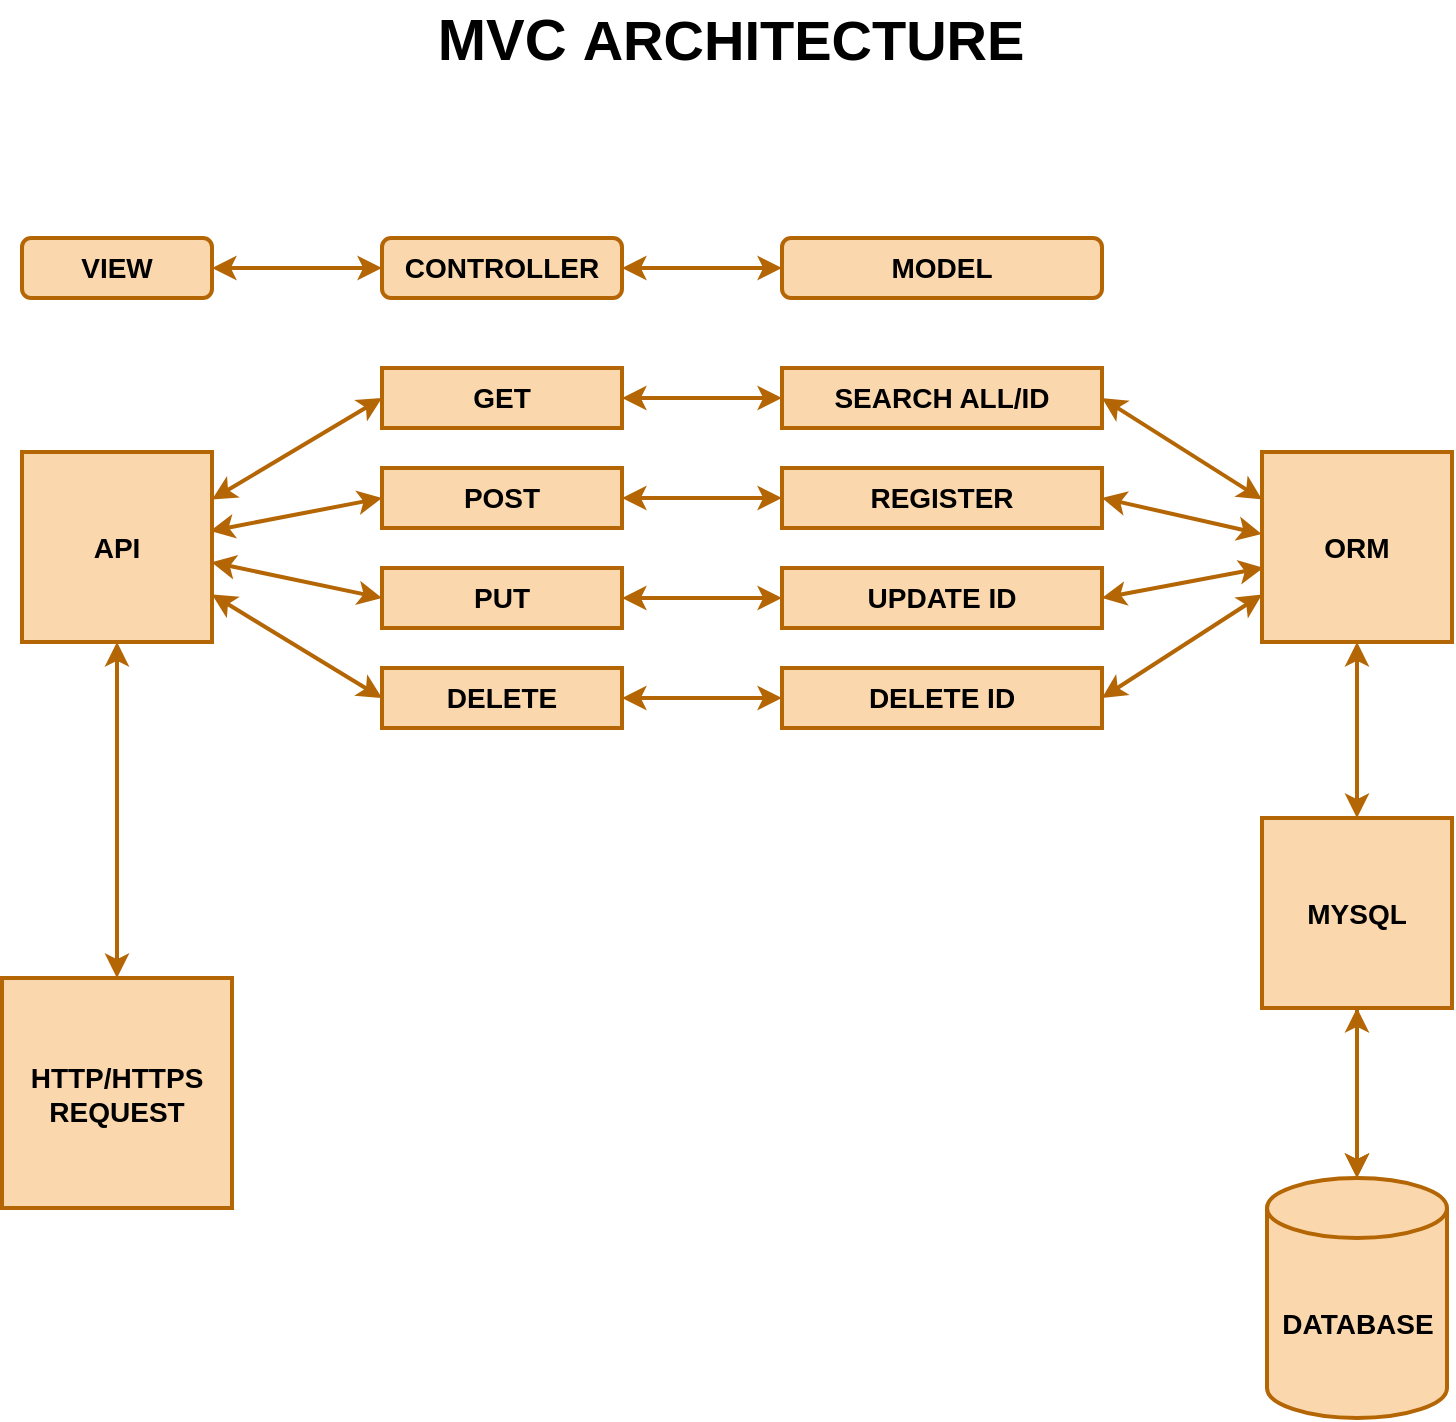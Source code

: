 <mxfile>
    <diagram id="pokxu0jWR_smdaCql7I5" name="MVC">
        <mxGraphModel dx="588" dy="458" grid="0" gridSize="10" guides="1" tooltips="1" connect="1" arrows="1" fold="1" page="1" pageScale="1" pageWidth="827" pageHeight="1169" background="#ffffff" math="0" shadow="0">
            <root>
                <mxCell id="0"/>
                <mxCell id="1" parent="0"/>
                <mxCell id="8" value="GET" style="whiteSpace=wrap;html=1;labelBorderColor=none;fillColor=#fad7ac;strokeColor=#b46504;fontStyle=1;shadow=0;sketch=0;strokeWidth=2;fontColor=#000000;" parent="1" vertex="1">
                    <mxGeometry x="241" y="265" width="120" height="30" as="geometry"/>
                </mxCell>
                <mxCell id="11" value="POST" style="whiteSpace=wrap;html=1;fontSize=14;fillColor=#fad7ac;strokeColor=#b46504;fontStyle=1;shadow=0;sketch=0;strokeWidth=2;fontColor=#000000;" parent="1" vertex="1">
                    <mxGeometry x="241" y="315" width="120" height="30" as="geometry"/>
                </mxCell>
                <mxCell id="12" value="PUT" style="whiteSpace=wrap;html=1;fontSize=14;fillColor=#fad7ac;strokeColor=#b46504;fontStyle=1;shadow=0;sketch=0;strokeWidth=2;fontColor=#000000;" parent="1" vertex="1">
                    <mxGeometry x="241" y="365" width="120" height="30" as="geometry"/>
                </mxCell>
                <mxCell id="13" value="DELETE" style="whiteSpace=wrap;html=1;fontSize=14;fillColor=#fad7ac;strokeColor=#b46504;fontStyle=1;shadow=0;sketch=0;strokeWidth=2;fontColor=#000000;" parent="1" vertex="1">
                    <mxGeometry x="241" y="415" width="120" height="30" as="geometry"/>
                </mxCell>
                <mxCell id="18" value="API" style="whiteSpace=wrap;html=1;aspect=fixed;fillColor=#fad7ac;strokeColor=#b46504;fontStyle=1;shadow=0;sketch=0;strokeWidth=2;fontColor=#000000;" parent="1" vertex="1">
                    <mxGeometry x="61" y="307" width="95" height="95" as="geometry"/>
                </mxCell>
                <mxCell id="19" value="" style="endArrow=classic;startArrow=classic;html=1;exitX=1;exitY=0.25;exitDx=0;exitDy=0;entryX=0;entryY=0.5;entryDx=0;entryDy=0;fillColor=#fad7ac;strokeColor=#b46504;fontColor=#000000;fontStyle=1;shadow=0;sketch=0;strokeWidth=2;" parent="1" source="18" target="8" edge="1">
                    <mxGeometry width="50" height="50" relative="1" as="geometry">
                        <mxPoint x="451" y="350" as="sourcePoint"/>
                        <mxPoint x="501" y="300" as="targetPoint"/>
                    </mxGeometry>
                </mxCell>
                <mxCell id="20" value="" style="endArrow=classic;startArrow=classic;html=1;entryX=0;entryY=0.5;entryDx=0;entryDy=0;exitX=0.991;exitY=0.416;exitDx=0;exitDy=0;exitPerimeter=0;fillColor=#fad7ac;strokeColor=#b46504;fontColor=#000000;fontStyle=1;shadow=0;sketch=0;strokeWidth=2;" parent="1" source="18" target="11" edge="1">
                    <mxGeometry width="50" height="50" relative="1" as="geometry">
                        <mxPoint x="171" y="340" as="sourcePoint"/>
                        <mxPoint x="251" y="290" as="targetPoint"/>
                    </mxGeometry>
                </mxCell>
                <mxCell id="21" value="" style="endArrow=classic;startArrow=classic;html=1;entryX=0;entryY=0.5;entryDx=0;entryDy=0;exitX=0.997;exitY=0.58;exitDx=0;exitDy=0;exitPerimeter=0;fillColor=#fad7ac;strokeColor=#b46504;fontColor=#000000;fontStyle=1;shadow=0;sketch=0;strokeWidth=2;" parent="1" source="18" target="12" edge="1">
                    <mxGeometry width="50" height="50" relative="1" as="geometry">
                        <mxPoint x="171" y="370" as="sourcePoint"/>
                        <mxPoint x="251" y="340" as="targetPoint"/>
                    </mxGeometry>
                </mxCell>
                <mxCell id="22" value="" style="endArrow=classic;startArrow=classic;html=1;entryX=0;entryY=0.5;entryDx=0;entryDy=0;exitX=1;exitY=0.75;exitDx=0;exitDy=0;fillColor=#fad7ac;strokeColor=#b46504;fontColor=#000000;fontStyle=1;shadow=0;sketch=0;strokeWidth=2;" parent="1" source="18" target="13" edge="1">
                    <mxGeometry width="50" height="50" relative="1" as="geometry">
                        <mxPoint x="166" y="373.642" as="sourcePoint"/>
                        <mxPoint x="251" y="390" as="targetPoint"/>
                    </mxGeometry>
                </mxCell>
                <mxCell id="27" value="SEARCH ALL/ID" style="whiteSpace=wrap;html=1;fontSize=14;fillColor=#fad7ac;strokeColor=#b46504;fontStyle=1;shadow=0;sketch=0;strokeWidth=2;fontColor=#000000;" parent="1" vertex="1">
                    <mxGeometry x="441" y="265" width="160" height="30" as="geometry"/>
                </mxCell>
                <mxCell id="28" value="REGISTER" style="whiteSpace=wrap;html=1;fontSize=14;fillColor=#fad7ac;strokeColor=#b46504;fontStyle=1;shadow=0;sketch=0;strokeWidth=2;fontColor=#000000;" parent="1" vertex="1">
                    <mxGeometry x="441" y="315" width="160" height="30" as="geometry"/>
                </mxCell>
                <mxCell id="29" value="UPDATE ID" style="whiteSpace=wrap;html=1;fontSize=14;fillColor=#fad7ac;strokeColor=#b46504;fontStyle=1;shadow=0;sketch=0;strokeWidth=2;fontColor=#000000;" parent="1" vertex="1">
                    <mxGeometry x="441" y="365" width="160" height="30" as="geometry"/>
                </mxCell>
                <mxCell id="30" value="DELETE ID" style="whiteSpace=wrap;html=1;fontSize=14;fillColor=#fad7ac;strokeColor=#b46504;fontStyle=1;shadow=0;sketch=0;strokeWidth=2;fontColor=#000000;" parent="1" vertex="1">
                    <mxGeometry x="441" y="415" width="160" height="30" as="geometry"/>
                </mxCell>
                <mxCell id="31" value="" style="endArrow=classic;startArrow=classic;html=1;exitX=1;exitY=0.5;exitDx=0;exitDy=0;entryX=0;entryY=0.5;entryDx=0;entryDy=0;fillColor=#fad7ac;strokeColor=#b46504;fontColor=#000000;fontStyle=1;shadow=0;sketch=0;strokeWidth=2;" parent="1" source="8" target="27" edge="1">
                    <mxGeometry width="50" height="50" relative="1" as="geometry">
                        <mxPoint x="381" y="290" as="sourcePoint"/>
                        <mxPoint x="431" y="240" as="targetPoint"/>
                    </mxGeometry>
                </mxCell>
                <mxCell id="32" value="" style="endArrow=classic;startArrow=classic;html=1;entryX=0;entryY=0.5;entryDx=0;entryDy=0;exitX=1;exitY=0.5;exitDx=0;exitDy=0;fillColor=#fad7ac;strokeColor=#b46504;fontColor=#000000;fontStyle=1;shadow=0;sketch=0;strokeWidth=2;" parent="1" source="11" target="28" edge="1">
                    <mxGeometry width="50" height="50" relative="1" as="geometry">
                        <mxPoint x="381" y="330" as="sourcePoint"/>
                        <mxPoint x="421" y="329" as="targetPoint"/>
                    </mxGeometry>
                </mxCell>
                <mxCell id="34" value="" style="endArrow=classic;startArrow=classic;html=1;entryX=0;entryY=0.5;entryDx=0;entryDy=0;exitX=1;exitY=0.5;exitDx=0;exitDy=0;fillColor=#fad7ac;strokeColor=#b46504;fontColor=#000000;fontStyle=1;shadow=0;sketch=0;strokeWidth=2;" parent="1" source="12" target="29" edge="1">
                    <mxGeometry width="50" height="50" relative="1" as="geometry">
                        <mxPoint x="381" y="390" as="sourcePoint"/>
                        <mxPoint x="421" y="379" as="targetPoint"/>
                    </mxGeometry>
                </mxCell>
                <mxCell id="35" value="" style="endArrow=classic;startArrow=classic;html=1;exitX=1;exitY=0.5;exitDx=0;exitDy=0;entryX=0;entryY=0.5;entryDx=0;entryDy=0;fillColor=#fad7ac;strokeColor=#b46504;fontColor=#000000;fontStyle=1;shadow=0;sketch=0;strokeWidth=2;" parent="1" source="13" target="30" edge="1">
                    <mxGeometry width="50" height="50" relative="1" as="geometry">
                        <mxPoint x="371" y="450.38" as="sourcePoint"/>
                        <mxPoint x="431" y="450" as="targetPoint"/>
                    </mxGeometry>
                </mxCell>
                <mxCell id="43" value="ORM" style="whiteSpace=wrap;html=1;aspect=fixed;fontSize=14;fontStyle=1;fillColor=#fad7ac;strokeColor=#b46504;shadow=0;sketch=0;strokeWidth=2;fontColor=#000000;" parent="1" vertex="1">
                    <mxGeometry x="681" y="307" width="95" height="95" as="geometry"/>
                </mxCell>
                <mxCell id="44" value="" style="endArrow=classic;startArrow=classic;html=1;exitX=1;exitY=0.5;exitDx=0;exitDy=0;entryX=0;entryY=0.25;entryDx=0;entryDy=0;fillColor=#fad7ac;strokeColor=#b46504;fontColor=#000000;fontStyle=1;shadow=0;sketch=0;strokeWidth=2;" parent="1" source="27" target="43" edge="1">
                    <mxGeometry width="50" height="50" relative="1" as="geometry">
                        <mxPoint x="661" y="400" as="sourcePoint"/>
                        <mxPoint x="711" y="350" as="targetPoint"/>
                    </mxGeometry>
                </mxCell>
                <mxCell id="45" value="" style="endArrow=classic;startArrow=classic;html=1;exitX=1;exitY=0.5;exitDx=0;exitDy=0;entryX=0;entryY=0.75;entryDx=0;entryDy=0;fillColor=#fad7ac;strokeColor=#b46504;fontColor=#000000;fontStyle=1;shadow=0;sketch=0;strokeWidth=2;" parent="1" source="30" target="43" edge="1">
                    <mxGeometry width="50" height="50" relative="1" as="geometry">
                        <mxPoint x="661" y="400" as="sourcePoint"/>
                        <mxPoint x="711" y="350" as="targetPoint"/>
                    </mxGeometry>
                </mxCell>
                <mxCell id="46" value="" style="endArrow=classic;startArrow=classic;html=1;exitX=1;exitY=0.5;exitDx=0;exitDy=0;entryX=0.007;entryY=0.609;entryDx=0;entryDy=0;entryPerimeter=0;fillColor=#fad7ac;strokeColor=#b46504;fontColor=#000000;fontStyle=1;shadow=0;sketch=0;strokeWidth=2;" parent="1" source="29" target="43" edge="1">
                    <mxGeometry width="50" height="50" relative="1" as="geometry">
                        <mxPoint x="661" y="400" as="sourcePoint"/>
                        <mxPoint x="711" y="350" as="targetPoint"/>
                    </mxGeometry>
                </mxCell>
                <mxCell id="47" value="" style="endArrow=classic;startArrow=classic;html=1;exitX=1;exitY=0.5;exitDx=0;exitDy=0;entryX=-0.002;entryY=0.432;entryDx=0;entryDy=0;entryPerimeter=0;fillColor=#fad7ac;strokeColor=#b46504;fontColor=#000000;fontStyle=1;shadow=0;sketch=0;strokeWidth=2;" parent="1" source="28" target="43" edge="1">
                    <mxGeometry width="50" height="50" relative="1" as="geometry">
                        <mxPoint x="661" y="400" as="sourcePoint"/>
                        <mxPoint x="681" y="350" as="targetPoint"/>
                    </mxGeometry>
                </mxCell>
                <mxCell id="48" value="" style="endArrow=classic;startArrow=classic;html=1;exitX=0.5;exitY=1;exitDx=0;exitDy=0;entryX=0.5;entryY=0;entryDx=0;entryDy=0;fillColor=#fad7ac;strokeColor=#b46504;fontColor=#000000;fontStyle=1;shadow=0;sketch=0;strokeWidth=2;" parent="1" source="43" target="49" edge="1">
                    <mxGeometry width="50" height="50" relative="1" as="geometry">
                        <mxPoint x="661" y="380" as="sourcePoint"/>
                        <mxPoint x="729" y="480" as="targetPoint"/>
                    </mxGeometry>
                </mxCell>
                <mxCell id="53" value="" style="edgeStyle=none;html=1;fillColor=#fad7ac;strokeColor=#b46504;fontColor=#000000;fontStyle=1;shadow=0;sketch=0;strokeWidth=2;" parent="1" source="49" target="50" edge="1">
                    <mxGeometry relative="1" as="geometry"/>
                </mxCell>
                <mxCell id="49" value="MYSQL" style="whiteSpace=wrap;html=1;aspect=fixed;fontSize=14;fontStyle=1;fillColor=#fad7ac;strokeColor=#b46504;shadow=0;sketch=0;strokeWidth=2;fontColor=#000000;" parent="1" vertex="1">
                    <mxGeometry x="681" y="490" width="95" height="95" as="geometry"/>
                </mxCell>
                <mxCell id="50" value="DATABASE" style="shape=cylinder3;whiteSpace=wrap;html=1;boundedLbl=1;backgroundOutline=1;size=15;fontSize=14;fontStyle=1;fillColor=#fad7ac;strokeColor=#b46504;shadow=0;sketch=0;strokeWidth=2;fontColor=#000000;" parent="1" vertex="1">
                    <mxGeometry x="683.5" y="670" width="90" height="120" as="geometry"/>
                </mxCell>
                <mxCell id="52" value="" style="endArrow=classic;startArrow=classic;html=1;entryX=0.5;entryY=0;entryDx=0;entryDy=0;entryPerimeter=0;exitX=0.5;exitY=1;exitDx=0;exitDy=0;fillColor=#fad7ac;strokeColor=#b46504;fontColor=#000000;fontStyle=1;shadow=0;sketch=0;strokeWidth=2;" parent="1" source="49" target="50" edge="1">
                    <mxGeometry width="50" height="50" relative="1" as="geometry">
                        <mxPoint x="729" y="600" as="sourcePoint"/>
                        <mxPoint x="728" y="660" as="targetPoint"/>
                    </mxGeometry>
                </mxCell>
                <mxCell id="66" value="API" style="whiteSpace=wrap;html=1;aspect=fixed;fontSize=14;fontStyle=1;fillColor=#fad7ac;strokeColor=#b46504;shadow=0;sketch=0;strokeWidth=2;fontColor=#000000;" parent="1" vertex="1">
                    <mxGeometry x="61" y="307" width="95" height="95" as="geometry"/>
                </mxCell>
                <mxCell id="67" value="GET" style="whiteSpace=wrap;html=1;labelBorderColor=none;fontSize=14;fillColor=#fad7ac;strokeColor=#b46504;fontStyle=1;shadow=0;sketch=0;strokeWidth=2;fontColor=#000000;" parent="1" vertex="1">
                    <mxGeometry x="241" y="265" width="120" height="30" as="geometry"/>
                </mxCell>
                <mxCell id="70" value="VIEW" style="rounded=1;whiteSpace=wrap;html=1;labelBackgroundColor=none;labelBorderColor=none;fontSize=14;fillColor=#fad7ac;strokeColor=#b46504;fontStyle=1;shadow=0;sketch=0;strokeWidth=2;fontColor=#000000;" parent="1" vertex="1">
                    <mxGeometry x="61" y="200" width="95" height="30" as="geometry"/>
                </mxCell>
                <mxCell id="71" value="CONTROLLER" style="rounded=1;whiteSpace=wrap;html=1;labelBackgroundColor=none;labelBorderColor=none;fontSize=14;fillColor=#fad7ac;strokeColor=#b46504;fontStyle=1;shadow=0;sketch=0;strokeWidth=2;fontColor=#000000;" parent="1" vertex="1">
                    <mxGeometry x="241" y="200" width="120" height="30" as="geometry"/>
                </mxCell>
                <mxCell id="72" value="MODEL" style="rounded=1;whiteSpace=wrap;html=1;labelBackgroundColor=none;labelBorderColor=none;fontSize=14;fillColor=#fad7ac;strokeColor=#b46504;fontStyle=1;shadow=0;sketch=0;strokeWidth=2;fontColor=#000000;" parent="1" vertex="1">
                    <mxGeometry x="441" y="200" width="160" height="30" as="geometry"/>
                </mxCell>
                <mxCell id="73" value="" style="endArrow=classic;startArrow=classic;html=1;fontSize=14;fontColor=#000000;entryX=0;entryY=0.5;entryDx=0;entryDy=0;exitX=1;exitY=0.5;exitDx=0;exitDy=0;fillColor=#fad7ac;strokeColor=#b46504;fontStyle=1;shadow=0;sketch=0;strokeWidth=2;" parent="1" source="70" target="71" edge="1">
                    <mxGeometry width="50" height="50" relative="1" as="geometry">
                        <mxPoint x="181" y="220" as="sourcePoint"/>
                        <mxPoint x="206" y="170" as="targetPoint"/>
                    </mxGeometry>
                </mxCell>
                <mxCell id="76" value="" style="endArrow=classic;startArrow=classic;html=1;fontSize=14;fontColor=#000000;entryX=0;entryY=0.5;entryDx=0;entryDy=0;exitX=1;exitY=0.5;exitDx=0;exitDy=0;fillColor=#fad7ac;strokeColor=#b46504;fontStyle=1;shadow=0;sketch=0;strokeWidth=2;" parent="1" source="71" target="72" edge="1">
                    <mxGeometry width="50" height="50" relative="1" as="geometry">
                        <mxPoint x="356" y="180" as="sourcePoint"/>
                        <mxPoint x="441" y="180" as="targetPoint"/>
                    </mxGeometry>
                </mxCell>
                <mxCell id="77" value="HTTP/HTTPS&lt;br&gt;REQUEST" style="whiteSpace=wrap;html=1;aspect=fixed;fontSize=14;fontStyle=1;glass=0;rounded=0;shadow=0;sketch=0;fillColor=#fad7ac;strokeColor=#b46504;strokeWidth=2;fontColor=#000000;" parent="1" vertex="1">
                    <mxGeometry x="51" y="570" width="115" height="115" as="geometry"/>
                </mxCell>
                <mxCell id="78" value="" style="endArrow=classic;startArrow=classic;html=1;fontSize=14;fontColor=#000000;exitX=0.5;exitY=0;exitDx=0;exitDy=0;entryX=0.5;entryY=1;entryDx=0;entryDy=0;fillColor=#fad7ac;strokeColor=#b46504;fontStyle=1;shadow=0;sketch=0;strokeWidth=2;" parent="1" source="77" target="66" edge="1">
                    <mxGeometry width="50" height="50" relative="1" as="geometry">
                        <mxPoint x="91" y="520" as="sourcePoint"/>
                        <mxPoint x="141" y="470" as="targetPoint"/>
                    </mxGeometry>
                </mxCell>
                <mxCell id="79" value="MVC&amp;nbsp;&lt;span style=&quot;font-family: inherit; font-size: 28px; text-align: left;&quot;&gt;ARCHITECTURE&lt;/span&gt;" style="text;html=1;align=center;verticalAlign=middle;resizable=0;points=[];autosize=1;fontSize=29;fontStyle=1;shadow=0;sketch=0;fillColor=none;strokeWidth=2;fontColor=#000000;labelBackgroundColor=none;" parent="1" vertex="1">
                    <mxGeometry x="263" y="81" width="303" height="40" as="geometry"/>
                </mxCell>
            </root>
        </mxGraphModel>
    </diagram>
    <diagram id="XvkulzWEni_uIZeilYMJ" name="API">
        <mxGraphModel dx="909" dy="604" grid="1" gridSize="10" guides="1" tooltips="1" connect="1" arrows="1" fold="1" page="1" pageScale="1" pageWidth="827" pageHeight="1169" background="#ffffff" math="0" shadow="0">
            <root>
                <mxCell id="QiYFh1cCA7qM9-oHBsOp-0"/>
                <mxCell id="QiYFh1cCA7qM9-oHBsOp-1" parent="QiYFh1cCA7qM9-oHBsOp-0"/>
                <mxCell id="te17GGw_Y70cWQSBXi0h-0" value="API" style="whiteSpace=wrap;html=1;aspect=fixed;fontSize=14;fontStyle=1;fillColor=#fad7ac;strokeColor=#b46504;shadow=0;sketch=0;strokeWidth=2;fontColor=#000000;" vertex="1" parent="QiYFh1cCA7qM9-oHBsOp-1">
                    <mxGeometry x="23" y="537.5" width="95" height="95" as="geometry"/>
                </mxCell>
                <mxCell id="1YU1PfP42-Fur1H9TSOj-0" value="/Clientes" style="whiteSpace=wrap;html=1;aspect=fixed;fontSize=14;fontStyle=1;fillColor=#fad7ac;strokeColor=#b46504;shadow=0;sketch=0;strokeWidth=2;fontColor=#000000;" vertex="1" parent="QiYFh1cCA7qM9-oHBsOp-1">
                    <mxGeometry x="163" y="707.5" width="85" height="85" as="geometry"/>
                </mxCell>
                <mxCell id="1YU1PfP42-Fur1H9TSOj-1" value="/Produtos" style="whiteSpace=wrap;html=1;aspect=fixed;fontSize=14;fontStyle=1;fillColor=#fad7ac;strokeColor=#b46504;shadow=0;sketch=0;strokeWidth=2;fontColor=#000000;" vertex="1" parent="QiYFh1cCA7qM9-oHBsOp-1">
                    <mxGeometry x="163" y="377.5" width="85" height="85" as="geometry"/>
                </mxCell>
                <mxCell id="1YU1PfP42-Fur1H9TSOj-4" value="" style="curved=1;endArrow=classic;html=1;fontColor=#000000;strokeColor=#B46504;exitX=0.5;exitY=1;exitDx=0;exitDy=0;entryX=0;entryY=0.5;entryDx=0;entryDy=0;strokeWidth=2;" edge="1" parent="QiYFh1cCA7qM9-oHBsOp-1" source="te17GGw_Y70cWQSBXi0h-0" target="1YU1PfP42-Fur1H9TSOj-0">
                    <mxGeometry width="50" height="50" relative="1" as="geometry">
                        <mxPoint x="443" y="667.5" as="sourcePoint"/>
                        <mxPoint x="493" y="617.5" as="targetPoint"/>
                        <Array as="points">
                            <mxPoint x="71" y="677.5"/>
                            <mxPoint x="103" y="737.5"/>
                        </Array>
                    </mxGeometry>
                </mxCell>
                <mxCell id="1YU1PfP42-Fur1H9TSOj-5" value="" style="curved=1;endArrow=classic;html=1;fontColor=#000000;strokeColor=#B46504;exitX=0.421;exitY=0;exitDx=0;exitDy=0;entryX=0;entryY=0.5;entryDx=0;entryDy=0;exitPerimeter=0;strokeWidth=2;" edge="1" parent="QiYFh1cCA7qM9-oHBsOp-1" source="te17GGw_Y70cWQSBXi0h-0" target="1YU1PfP42-Fur1H9TSOj-1">
                    <mxGeometry width="50" height="50" relative="1" as="geometry">
                        <mxPoint x="70.5" y="377.5" as="sourcePoint"/>
                        <mxPoint x="163" y="495" as="targetPoint"/>
                        <Array as="points">
                            <mxPoint x="63" y="427.5"/>
                        </Array>
                    </mxGeometry>
                </mxCell>
                <mxCell id="V3D2Iq7v9LdpgytZ4xGP-33" style="edgeStyle=none;html=1;entryX=0;entryY=0.5;entryDx=0;entryDy=0;fontSize=14;fontColor=#000000;strokeColor=#B46504;strokeWidth=2;" edge="1" parent="QiYFh1cCA7qM9-oHBsOp-1" source="V3D2Iq7v9LdpgytZ4xGP-7" target="V3D2Iq7v9LdpgytZ4xGP-30">
                    <mxGeometry relative="1" as="geometry"/>
                </mxCell>
                <mxCell id="V3D2Iq7v9LdpgytZ4xGP-7" value="GET /" style="rounded=0;whiteSpace=wrap;html=1;labelBackgroundColor=none;strokeColor=#B46504;strokeWidth=2;imageHeight=26;fillColor=#FAD7AC;fontSize=13;fontColor=#000000;fontStyle=1" vertex="1" parent="QiYFh1cCA7qM9-oHBsOp-1">
                    <mxGeometry x="323" y="305" width="90" height="30" as="geometry"/>
                </mxCell>
                <mxCell id="V3D2Iq7v9LdpgytZ4xGP-35" style="edgeStyle=none;html=1;entryX=0;entryY=0.5;entryDx=0;entryDy=0;fontSize=14;fontColor=#000000;strokeColor=#B46504;strokeWidth=2;" edge="1" parent="QiYFh1cCA7qM9-oHBsOp-1" source="V3D2Iq7v9LdpgytZ4xGP-8" target="V3D2Iq7v9LdpgytZ4xGP-34">
                    <mxGeometry relative="1" as="geometry"/>
                </mxCell>
                <mxCell id="V3D2Iq7v9LdpgytZ4xGP-8" value="GET /:id" style="rounded=0;whiteSpace=wrap;html=1;labelBackgroundColor=none;strokeColor=#B46504;strokeWidth=2;imageHeight=26;fillColor=#FAD7AC;fontSize=13;fontColor=#000000;fontStyle=1" vertex="1" parent="QiYFh1cCA7qM9-oHBsOp-1">
                    <mxGeometry x="323" y="355" width="90" height="30" as="geometry"/>
                </mxCell>
                <mxCell id="V3D2Iq7v9LdpgytZ4xGP-37" style="edgeStyle=none;html=1;entryX=0;entryY=0.5;entryDx=0;entryDy=0;fontSize=14;fontColor=#000000;strokeColor=#B46504;strokeWidth=2;" edge="1" parent="QiYFh1cCA7qM9-oHBsOp-1" source="V3D2Iq7v9LdpgytZ4xGP-9" target="V3D2Iq7v9LdpgytZ4xGP-36">
                    <mxGeometry relative="1" as="geometry"/>
                </mxCell>
                <mxCell id="V3D2Iq7v9LdpgytZ4xGP-9" value="POST /" style="rounded=0;whiteSpace=wrap;html=1;labelBackgroundColor=none;strokeColor=#B46504;strokeWidth=2;imageHeight=26;fillColor=#FAD7AC;fontSize=13;fontColor=#000000;fontStyle=1" vertex="1" parent="QiYFh1cCA7qM9-oHBsOp-1">
                    <mxGeometry x="323" y="405" width="90" height="30" as="geometry"/>
                </mxCell>
                <mxCell id="V3D2Iq7v9LdpgytZ4xGP-39" style="edgeStyle=none;html=1;entryX=0;entryY=0.5;entryDx=0;entryDy=0;fontSize=12;fontColor=#000000;strokeColor=#B46504;strokeWidth=2;" edge="1" parent="QiYFh1cCA7qM9-oHBsOp-1" source="V3D2Iq7v9LdpgytZ4xGP-10" target="V3D2Iq7v9LdpgytZ4xGP-38">
                    <mxGeometry relative="1" as="geometry"/>
                </mxCell>
                <mxCell id="V3D2Iq7v9LdpgytZ4xGP-10" value="PUT /:id" style="rounded=0;whiteSpace=wrap;html=1;labelBackgroundColor=none;strokeColor=#B46504;strokeWidth=2;imageHeight=26;fillColor=#FAD7AC;fontSize=13;fontColor=#000000;fontStyle=1" vertex="1" parent="QiYFh1cCA7qM9-oHBsOp-1">
                    <mxGeometry x="323" y="455" width="90" height="30" as="geometry"/>
                </mxCell>
                <mxCell id="V3D2Iq7v9LdpgytZ4xGP-41" style="edgeStyle=none;html=1;entryX=0;entryY=0.5;entryDx=0;entryDy=0;fontSize=12;fontColor=#000000;strokeColor=#B46504;strokeWidth=2;" edge="1" parent="QiYFh1cCA7qM9-oHBsOp-1" source="V3D2Iq7v9LdpgytZ4xGP-11" target="V3D2Iq7v9LdpgytZ4xGP-40">
                    <mxGeometry relative="1" as="geometry"/>
                </mxCell>
                <mxCell id="V3D2Iq7v9LdpgytZ4xGP-11" value="DELETE /:id" style="rounded=0;whiteSpace=wrap;html=1;labelBackgroundColor=none;strokeColor=#B46504;strokeWidth=2;imageHeight=26;fillColor=#FAD7AC;fontSize=13;fontColor=#000000;fontStyle=1" vertex="1" parent="QiYFh1cCA7qM9-oHBsOp-1">
                    <mxGeometry x="323" y="505" width="90" height="30" as="geometry"/>
                </mxCell>
                <mxCell id="V3D2Iq7v9LdpgytZ4xGP-12" value="" style="endArrow=classic;html=1;fontSize=13;fontColor=#000000;strokeColor=#B46504;strokeWidth=2;entryX=0;entryY=0.5;entryDx=0;entryDy=0;exitX=1;exitY=0.25;exitDx=0;exitDy=0;" edge="1" parent="QiYFh1cCA7qM9-oHBsOp-1" source="1YU1PfP42-Fur1H9TSOj-1" target="V3D2Iq7v9LdpgytZ4xGP-7">
                    <mxGeometry width="50" height="50" relative="1" as="geometry">
                        <mxPoint x="263" y="377.5" as="sourcePoint"/>
                        <mxPoint x="298" y="345" as="targetPoint"/>
                    </mxGeometry>
                </mxCell>
                <mxCell id="V3D2Iq7v9LdpgytZ4xGP-13" value="" style="endArrow=classic;html=1;fontSize=13;fontColor=#000000;strokeColor=#B46504;strokeWidth=2;entryX=0;entryY=0.5;entryDx=0;entryDy=0;exitX=0.997;exitY=0.388;exitDx=0;exitDy=0;exitPerimeter=0;" edge="1" parent="QiYFh1cCA7qM9-oHBsOp-1" source="1YU1PfP42-Fur1H9TSOj-1" target="V3D2Iq7v9LdpgytZ4xGP-8">
                    <mxGeometry width="50" height="50" relative="1" as="geometry">
                        <mxPoint x="253" y="407.5" as="sourcePoint"/>
                        <mxPoint x="333" y="330" as="targetPoint"/>
                    </mxGeometry>
                </mxCell>
                <mxCell id="V3D2Iq7v9LdpgytZ4xGP-14" value="" style="endArrow=classic;html=1;fontSize=13;fontColor=#000000;strokeColor=#B46504;strokeWidth=2;entryX=0;entryY=0.5;entryDx=0;entryDy=0;" edge="1" parent="QiYFh1cCA7qM9-oHBsOp-1" target="V3D2Iq7v9LdpgytZ4xGP-11">
                    <mxGeometry width="50" height="50" relative="1" as="geometry">
                        <mxPoint x="248" y="441.5" as="sourcePoint"/>
                        <mxPoint x="297.66" y="447.5" as="targetPoint"/>
                    </mxGeometry>
                </mxCell>
                <mxCell id="V3D2Iq7v9LdpgytZ4xGP-15" value="" style="endArrow=classic;html=1;fontSize=13;fontColor=#000000;strokeColor=#B46504;strokeWidth=2;entryX=0;entryY=0.5;entryDx=0;entryDy=0;exitX=1.005;exitY=0.608;exitDx=0;exitDy=0;exitPerimeter=0;" edge="1" parent="QiYFh1cCA7qM9-oHBsOp-1" source="1YU1PfP42-Fur1H9TSOj-1" target="V3D2Iq7v9LdpgytZ4xGP-10">
                    <mxGeometry width="50" height="50" relative="1" as="geometry">
                        <mxPoint x="278.34" y="422.205" as="sourcePoint"/>
                        <mxPoint x="353" y="350" as="targetPoint"/>
                    </mxGeometry>
                </mxCell>
                <mxCell id="V3D2Iq7v9LdpgytZ4xGP-16" value="" style="endArrow=classic;html=1;fontSize=13;fontColor=#000000;strokeColor=#B46504;strokeWidth=2;entryX=0;entryY=0.5;entryDx=0;entryDy=0;exitX=1;exitY=0.5;exitDx=0;exitDy=0;" edge="1" parent="QiYFh1cCA7qM9-oHBsOp-1" source="1YU1PfP42-Fur1H9TSOj-1" target="V3D2Iq7v9LdpgytZ4xGP-9">
                    <mxGeometry width="50" height="50" relative="1" as="geometry">
                        <mxPoint x="288.34" y="432.205" as="sourcePoint"/>
                        <mxPoint x="363" y="360" as="targetPoint"/>
                    </mxGeometry>
                </mxCell>
                <mxCell id="V3D2Iq7v9LdpgytZ4xGP-55" style="edgeStyle=none;html=1;entryX=0;entryY=0.5;entryDx=0;entryDy=0;fontSize=12;fontColor=#000000;strokeColor=#B46504;strokeWidth=2;" edge="1" parent="QiYFh1cCA7qM9-oHBsOp-1" source="V3D2Iq7v9LdpgytZ4xGP-17" target="V3D2Iq7v9LdpgytZ4xGP-44">
                    <mxGeometry relative="1" as="geometry"/>
                </mxCell>
                <mxCell id="V3D2Iq7v9LdpgytZ4xGP-17" value="GET /" style="rounded=0;whiteSpace=wrap;html=1;labelBackgroundColor=none;strokeColor=#B46504;strokeWidth=2;imageHeight=26;fillColor=#FAD7AC;fontSize=13;fontColor=#000000;fontStyle=1" vertex="1" parent="QiYFh1cCA7qM9-oHBsOp-1">
                    <mxGeometry x="323" y="635" width="90" height="30" as="geometry"/>
                </mxCell>
                <mxCell id="V3D2Iq7v9LdpgytZ4xGP-54" style="edgeStyle=none;html=1;entryX=0;entryY=0.5;entryDx=0;entryDy=0;fontSize=12;fontColor=#000000;strokeColor=#B46504;strokeWidth=2;" edge="1" parent="QiYFh1cCA7qM9-oHBsOp-1" source="V3D2Iq7v9LdpgytZ4xGP-18" target="V3D2Iq7v9LdpgytZ4xGP-45">
                    <mxGeometry relative="1" as="geometry"/>
                </mxCell>
                <mxCell id="V3D2Iq7v9LdpgytZ4xGP-18" value="GET /:id" style="rounded=0;whiteSpace=wrap;html=1;labelBackgroundColor=none;strokeColor=#B46504;strokeWidth=2;imageHeight=26;fillColor=#FAD7AC;fontSize=13;fontColor=#000000;fontStyle=1" vertex="1" parent="QiYFh1cCA7qM9-oHBsOp-1">
                    <mxGeometry x="323" y="685" width="90" height="30" as="geometry"/>
                </mxCell>
                <mxCell id="V3D2Iq7v9LdpgytZ4xGP-53" style="edgeStyle=none;html=1;entryX=0;entryY=0.5;entryDx=0;entryDy=0;fontSize=12;fontColor=#000000;strokeColor=#B46504;strokeWidth=2;" edge="1" parent="QiYFh1cCA7qM9-oHBsOp-1" source="V3D2Iq7v9LdpgytZ4xGP-19" target="V3D2Iq7v9LdpgytZ4xGP-46">
                    <mxGeometry relative="1" as="geometry"/>
                </mxCell>
                <mxCell id="V3D2Iq7v9LdpgytZ4xGP-19" value="POST /" style="rounded=0;whiteSpace=wrap;html=1;labelBackgroundColor=none;strokeColor=#B46504;strokeWidth=2;imageHeight=26;fillColor=#FAD7AC;fontSize=13;fontColor=#000000;fontStyle=1" vertex="1" parent="QiYFh1cCA7qM9-oHBsOp-1">
                    <mxGeometry x="323" y="735" width="90" height="30" as="geometry"/>
                </mxCell>
                <mxCell id="V3D2Iq7v9LdpgytZ4xGP-51" style="edgeStyle=none;html=1;fontSize=12;fontColor=#000000;strokeColor=#B46504;strokeWidth=2;" edge="1" parent="QiYFh1cCA7qM9-oHBsOp-1" source="V3D2Iq7v9LdpgytZ4xGP-20" target="V3D2Iq7v9LdpgytZ4xGP-47">
                    <mxGeometry relative="1" as="geometry"/>
                </mxCell>
                <mxCell id="V3D2Iq7v9LdpgytZ4xGP-20" value="PUT /:id" style="rounded=0;whiteSpace=wrap;html=1;labelBackgroundColor=none;strokeColor=#B46504;strokeWidth=2;imageHeight=26;fillColor=#FAD7AC;fontSize=13;fontColor=#000000;fontStyle=1" vertex="1" parent="QiYFh1cCA7qM9-oHBsOp-1">
                    <mxGeometry x="323" y="785" width="90" height="30" as="geometry"/>
                </mxCell>
                <mxCell id="V3D2Iq7v9LdpgytZ4xGP-49" value="" style="edgeStyle=none;html=1;fontSize=12;fontColor=#000000;strokeColor=#B46504;strokeWidth=2;" edge="1" parent="QiYFh1cCA7qM9-oHBsOp-1" source="V3D2Iq7v9LdpgytZ4xGP-21" target="V3D2Iq7v9LdpgytZ4xGP-48">
                    <mxGeometry relative="1" as="geometry"/>
                </mxCell>
                <mxCell id="V3D2Iq7v9LdpgytZ4xGP-21" value="DELETE /:id" style="rounded=0;whiteSpace=wrap;html=1;labelBackgroundColor=none;strokeColor=#B46504;strokeWidth=2;imageHeight=26;fillColor=#FAD7AC;fontSize=13;fontColor=#000000;fontStyle=1" vertex="1" parent="QiYFh1cCA7qM9-oHBsOp-1">
                    <mxGeometry x="323" y="835" width="90" height="30" as="geometry"/>
                </mxCell>
                <mxCell id="V3D2Iq7v9LdpgytZ4xGP-22" value="" style="endArrow=classic;html=1;fontSize=13;fontColor=#000000;strokeColor=#B46504;strokeWidth=2;entryX=0;entryY=0.5;entryDx=0;entryDy=0;exitX=1;exitY=0.25;exitDx=0;exitDy=0;" edge="1" parent="QiYFh1cCA7qM9-oHBsOp-1" target="V3D2Iq7v9LdpgytZ4xGP-17" source="1YU1PfP42-Fur1H9TSOj-0">
                    <mxGeometry width="50" height="50" relative="1" as="geometry">
                        <mxPoint x="248" y="717.5" as="sourcePoint"/>
                        <mxPoint x="298" y="675" as="targetPoint"/>
                    </mxGeometry>
                </mxCell>
                <mxCell id="V3D2Iq7v9LdpgytZ4xGP-23" value="" style="endArrow=classic;html=1;fontSize=13;fontColor=#000000;strokeColor=#B46504;strokeWidth=2;entryX=0;entryY=0.5;entryDx=0;entryDy=0;exitX=1.008;exitY=0.378;exitDx=0;exitDy=0;exitPerimeter=0;" edge="1" parent="QiYFh1cCA7qM9-oHBsOp-1" target="V3D2Iq7v9LdpgytZ4xGP-18" source="1YU1PfP42-Fur1H9TSOj-0">
                    <mxGeometry width="50" height="50" relative="1" as="geometry">
                        <mxPoint x="248" y="728.75" as="sourcePoint"/>
                        <mxPoint x="333" y="660" as="targetPoint"/>
                    </mxGeometry>
                </mxCell>
                <mxCell id="V3D2Iq7v9LdpgytZ4xGP-24" value="" style="endArrow=classic;html=1;fontSize=13;fontColor=#000000;strokeColor=#B46504;strokeWidth=2;entryX=0;entryY=0.5;entryDx=0;entryDy=0;exitX=1;exitY=0.75;exitDx=0;exitDy=0;" edge="1" parent="QiYFh1cCA7qM9-oHBsOp-1" target="V3D2Iq7v9LdpgytZ4xGP-21" source="1YU1PfP42-Fur1H9TSOj-0">
                    <mxGeometry width="50" height="50" relative="1" as="geometry">
                        <mxPoint x="263" y="797.5" as="sourcePoint"/>
                        <mxPoint x="297.66" y="777.5" as="targetPoint"/>
                    </mxGeometry>
                </mxCell>
                <mxCell id="V3D2Iq7v9LdpgytZ4xGP-25" value="" style="endArrow=classic;html=1;fontSize=13;fontColor=#000000;strokeColor=#B46504;strokeWidth=2;entryX=0;entryY=0.5;entryDx=0;entryDy=0;exitX=0.997;exitY=0.595;exitDx=0;exitDy=0;exitPerimeter=0;" edge="1" parent="QiYFh1cCA7qM9-oHBsOp-1" target="V3D2Iq7v9LdpgytZ4xGP-20" source="1YU1PfP42-Fur1H9TSOj-0">
                    <mxGeometry width="50" height="50" relative="1" as="geometry">
                        <mxPoint x="263" y="767.5" as="sourcePoint"/>
                        <mxPoint x="353" y="680" as="targetPoint"/>
                    </mxGeometry>
                </mxCell>
                <mxCell id="V3D2Iq7v9LdpgytZ4xGP-26" value="" style="endArrow=classic;html=1;fontSize=13;fontColor=#000000;strokeColor=#B46504;strokeWidth=2;entryX=0;entryY=0.5;entryDx=0;entryDy=0;exitX=1;exitY=0.5;exitDx=0;exitDy=0;" edge="1" parent="QiYFh1cCA7qM9-oHBsOp-1" target="V3D2Iq7v9LdpgytZ4xGP-19">
                    <mxGeometry width="50" height="50" relative="1" as="geometry">
                        <mxPoint x="248" y="750" as="sourcePoint"/>
                        <mxPoint x="363" y="690" as="targetPoint"/>
                    </mxGeometry>
                </mxCell>
                <mxCell id="V3D2Iq7v9LdpgytZ4xGP-30" value="Seleciona todos os produtos cadastrados no sistema" style="text;html=1;strokeColor=none;fillColor=none;align=left;verticalAlign=middle;whiteSpace=wrap;rounded=0;labelBackgroundColor=none;fontSize=12;fontColor=#000000;" vertex="1" parent="QiYFh1cCA7qM9-oHBsOp-1">
                    <mxGeometry x="443" y="305" width="360" height="30" as="geometry"/>
                </mxCell>
                <mxCell id="V3D2Iq7v9LdpgytZ4xGP-34" value="Seleciona o produto pelo ID passado como parâmetro" style="text;html=1;strokeColor=none;fillColor=none;align=left;verticalAlign=middle;whiteSpace=wrap;rounded=0;labelBackgroundColor=none;fontSize=12;fontColor=#000000;" vertex="1" parent="QiYFh1cCA7qM9-oHBsOp-1">
                    <mxGeometry x="443" y="355" width="360" height="30" as="geometry"/>
                </mxCell>
                <mxCell id="V3D2Iq7v9LdpgytZ4xGP-36" value="Registra novo produto" style="text;html=1;strokeColor=none;fillColor=none;align=left;verticalAlign=middle;whiteSpace=wrap;rounded=0;labelBackgroundColor=none;fontSize=12;fontColor=#000000;" vertex="1" parent="QiYFh1cCA7qM9-oHBsOp-1">
                    <mxGeometry x="443" y="405" width="360" height="30" as="geometry"/>
                </mxCell>
                <mxCell id="V3D2Iq7v9LdpgytZ4xGP-38" value="Atualiza produto já cadastrado, obrigatório ID como parâmetro" style="text;html=1;strokeColor=none;fillColor=none;align=left;verticalAlign=middle;whiteSpace=wrap;rounded=0;labelBackgroundColor=none;fontSize=12;fontColor=#000000;" vertex="1" parent="QiYFh1cCA7qM9-oHBsOp-1">
                    <mxGeometry x="443" y="455" width="360" height="30" as="geometry"/>
                </mxCell>
                <mxCell id="V3D2Iq7v9LdpgytZ4xGP-40" value="Deleta produto já cadastrado, obrigatório ID como parâmetro" style="text;html=1;strokeColor=none;fillColor=none;align=left;verticalAlign=middle;whiteSpace=wrap;rounded=0;labelBackgroundColor=none;fontSize=12;fontColor=#000000;" vertex="1" parent="QiYFh1cCA7qM9-oHBsOp-1">
                    <mxGeometry x="443" y="505" width="360" height="30" as="geometry"/>
                </mxCell>
                <mxCell id="V3D2Iq7v9LdpgytZ4xGP-44" value="Seleciona todos os clientes cadastrados no sistema" style="text;html=1;strokeColor=none;fillColor=none;align=left;verticalAlign=middle;whiteSpace=wrap;rounded=0;labelBackgroundColor=none;fontSize=12;fontColor=#000000;" vertex="1" parent="QiYFh1cCA7qM9-oHBsOp-1">
                    <mxGeometry x="443" y="635" width="360" height="30" as="geometry"/>
                </mxCell>
                <mxCell id="V3D2Iq7v9LdpgytZ4xGP-45" value="Seleciona o cliente pelo ID passado como parâmetro" style="text;html=1;strokeColor=none;fillColor=none;align=left;verticalAlign=middle;whiteSpace=wrap;rounded=0;labelBackgroundColor=none;fontSize=12;fontColor=#000000;" vertex="1" parent="QiYFh1cCA7qM9-oHBsOp-1">
                    <mxGeometry x="443" y="685" width="360" height="30" as="geometry"/>
                </mxCell>
                <mxCell id="V3D2Iq7v9LdpgytZ4xGP-46" value="Registra novo Cliente" style="text;html=1;strokeColor=none;fillColor=none;align=left;verticalAlign=middle;whiteSpace=wrap;rounded=0;labelBackgroundColor=none;fontSize=12;fontColor=#000000;" vertex="1" parent="QiYFh1cCA7qM9-oHBsOp-1">
                    <mxGeometry x="443" y="735" width="360" height="30" as="geometry"/>
                </mxCell>
                <mxCell id="V3D2Iq7v9LdpgytZ4xGP-47" value="Atualiza cliente já cadastrado, obrigatório ID como parâmetro" style="text;html=1;strokeColor=none;fillColor=none;align=left;verticalAlign=middle;whiteSpace=wrap;rounded=0;labelBackgroundColor=none;fontSize=12;fontColor=#000000;" vertex="1" parent="QiYFh1cCA7qM9-oHBsOp-1">
                    <mxGeometry x="443" y="785" width="360" height="30" as="geometry"/>
                </mxCell>
                <mxCell id="V3D2Iq7v9LdpgytZ4xGP-48" value="Deleta cliente já cadastrado, obrigatório ID como parâmetro" style="text;html=1;strokeColor=none;fillColor=none;align=left;verticalAlign=middle;whiteSpace=wrap;rounded=0;labelBackgroundColor=none;fontSize=12;fontColor=#000000;" vertex="1" parent="QiYFh1cCA7qM9-oHBsOp-1">
                    <mxGeometry x="443" y="835" width="360" height="30" as="geometry"/>
                </mxCell>
            </root>
        </mxGraphModel>
    </diagram>
    <diagram name="CONTROLLER" id="JzYDvSNnQfJSf_hlojUw">
        <mxGraphModel dx="833" dy="553" grid="1" gridSize="10" guides="1" tooltips="1" connect="1" arrows="1" fold="1" page="1" pageScale="1" pageWidth="827" pageHeight="1169" background="#ffffff" math="0" shadow="0">
            <root>
                <mxCell id="urG62_j0mcIYgCaN0z9P-0"/>
                <mxCell id="urG62_j0mcIYgCaN0z9P-1" parent="urG62_j0mcIYgCaN0z9P-0"/>
                <mxCell id="urG62_j0mcIYgCaN0z9P-48" value="" style="edgeStyle=none;html=1;fontSize=12;fontColor=#000000;strokeColor=#B46504;strokeWidth=2;" edge="1" parent="urG62_j0mcIYgCaN0z9P-1" source="urG62_j0mcIYgCaN0z9P-2" target="urG62_j0mcIYgCaN0z9P-47">
                    <mxGeometry relative="1" as="geometry"/>
                </mxCell>
                <mxCell id="urG62_j0mcIYgCaN0z9P-2" value="CONTROLLER" style="whiteSpace=wrap;html=1;aspect=fixed;fontSize=14;fontStyle=1;fillColor=#fad7ac;strokeColor=#b46504;shadow=0;sketch=0;strokeWidth=2;fontColor=#000000;" vertex="1" parent="urG62_j0mcIYgCaN0z9P-1">
                    <mxGeometry x="23" y="537.5" width="117" height="117" as="geometry"/>
                </mxCell>
                <mxCell id="urG62_j0mcIYgCaN0z9P-50" value="" style="edgeStyle=none;html=1;fontSize=12;fontColor=#000000;strokeColor=#B46504;strokeWidth=2;" edge="1" parent="urG62_j0mcIYgCaN0z9P-1" source="urG62_j0mcIYgCaN0z9P-47" target="urG62_j0mcIYgCaN0z9P-49">
                    <mxGeometry relative="1" as="geometry"/>
                </mxCell>
                <mxCell id="urG62_j0mcIYgCaN0z9P-47" value="VERIFICA PARÂMETROS" style="whiteSpace=wrap;html=1;fontSize=14;fillColor=#fad7ac;strokeColor=#b46504;fontColor=#000000;fontStyle=1;shadow=0;sketch=0;strokeWidth=2;" vertex="1" parent="urG62_j0mcIYgCaN0z9P-1">
                    <mxGeometry x="218.5" y="566" width="120" height="60" as="geometry"/>
                </mxCell>
                <mxCell id="urG62_j0mcIYgCaN0z9P-49" value="COMUNICAÇÃO COM OS MODELS" style="whiteSpace=wrap;html=1;fontSize=14;fillColor=#fad7ac;strokeColor=#b46504;fontColor=#000000;fontStyle=1;shadow=0;sketch=0;strokeWidth=2;" vertex="1" parent="urG62_j0mcIYgCaN0z9P-1">
                    <mxGeometry x="418.5" y="566" width="161.5" height="60" as="geometry"/>
                </mxCell>
                <mxCell id="urG62_j0mcIYgCaN0z9P-54" value="" style="edgeStyle=none;html=1;fontSize=12;fontColor=#000000;strokeColor=#B46504;strokeWidth=2;" edge="1" parent="urG62_j0mcIYgCaN0z9P-1" source="urG62_j0mcIYgCaN0z9P-51" target="urG62_j0mcIYgCaN0z9P-2">
                    <mxGeometry relative="1" as="geometry"/>
                </mxCell>
                <mxCell id="urG62_j0mcIYgCaN0z9P-51" value="RESPONDE REQUISIÇÃO" style="whiteSpace=wrap;html=1;fontSize=14;fillColor=#fad7ac;strokeColor=#b46504;fontColor=#000000;fontStyle=1;shadow=0;sketch=0;strokeWidth=2;" vertex="1" parent="urG62_j0mcIYgCaN0z9P-1">
                    <mxGeometry x="21.5" y="720" width="120" height="60" as="geometry"/>
                </mxCell>
                <mxCell id="urG62_j0mcIYgCaN0z9P-53" value="" style="curved=1;endArrow=classic;html=1;fontSize=12;fontColor=#000000;strokeColor=#B46504;strokeWidth=2;entryX=1;entryY=0.5;entryDx=0;entryDy=0;exitX=0.5;exitY=1;exitDx=0;exitDy=0;" edge="1" parent="urG62_j0mcIYgCaN0z9P-1" source="urG62_j0mcIYgCaN0z9P-49" target="urG62_j0mcIYgCaN0z9P-51">
                    <mxGeometry width="50" height="50" relative="1" as="geometry">
                        <mxPoint x="350" y="770" as="sourcePoint"/>
                        <mxPoint x="400" y="720" as="targetPoint"/>
                        <Array as="points">
                            <mxPoint x="430" y="710"/>
                            <mxPoint x="280" y="740"/>
                        </Array>
                    </mxGeometry>
                </mxCell>
            </root>
        </mxGraphModel>
    </diagram>
</mxfile>